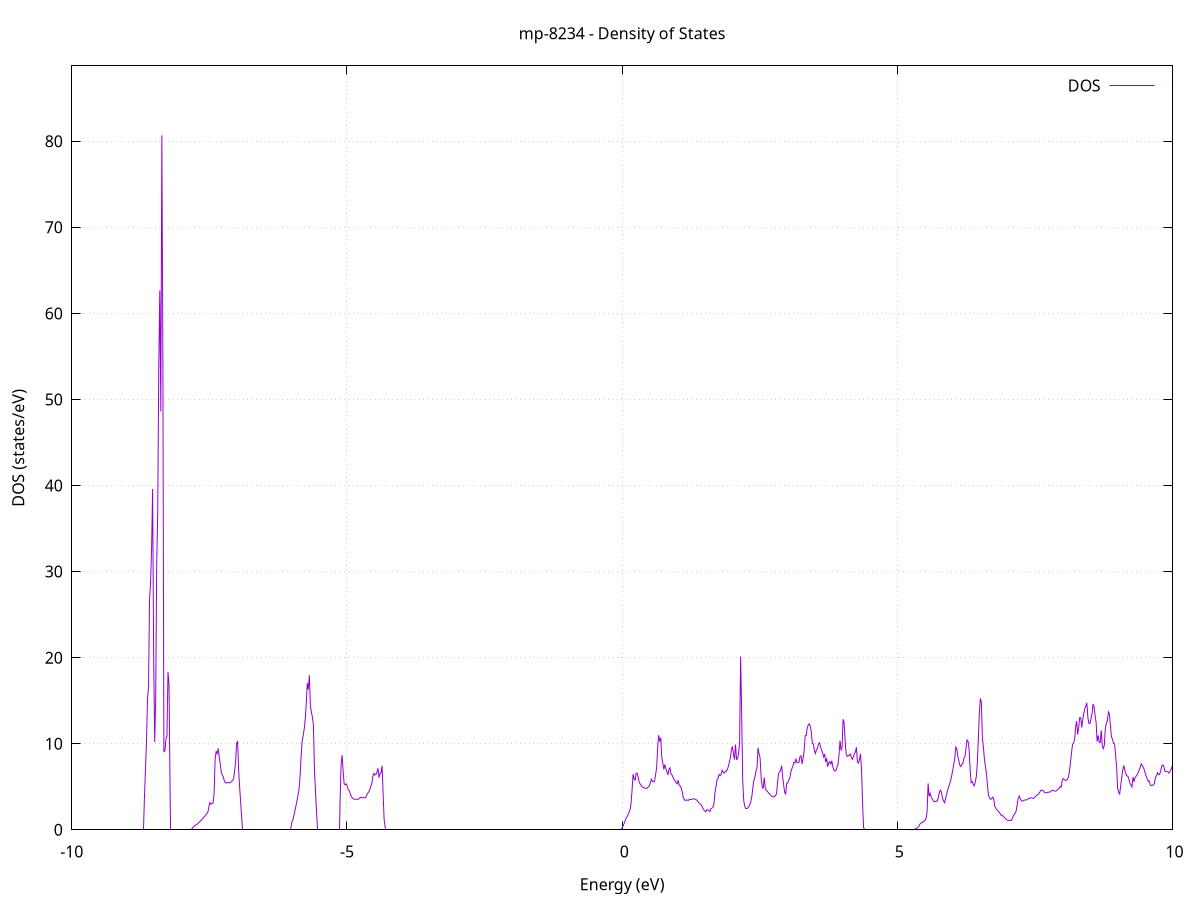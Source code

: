 set title 'mp-8234 - Density of States'
set xlabel 'Energy (eV)'
set ylabel 'DOS (states/eV)'
set grid
set xrange [-10:10]
set yrange [0:88.765]
set xzeroaxis lt -1
set terminal png size 800,600
set output 'mp-8234_dos_gnuplot.png'
plot '-' using 1:2 with lines title 'DOS'
-24.781300 0.000000
-24.762700 0.000000
-24.744100 0.000000
-24.725500 0.000000
-24.706800 0.000000
-24.688200 0.000000
-24.669600 0.000000
-24.651000 0.000000
-24.632400 0.000000
-24.613800 0.000000
-24.595200 0.000000
-24.576500 0.000000
-24.557900 0.000000
-24.539300 0.000000
-24.520700 0.000000
-24.502100 0.000000
-24.483500 0.000000
-24.464900 0.000000
-24.446200 0.000000
-24.427600 0.000000
-24.409000 0.000000
-24.390400 0.000000
-24.371800 0.000000
-24.353200 0.000000
-24.334600 0.000000
-24.315900 0.000000
-24.297300 0.000000
-24.278700 0.000000
-24.260100 0.000000
-24.241500 0.000000
-24.222900 0.000000
-24.204300 0.000000
-24.185600 0.000000
-24.167000 0.000000
-24.148400 0.000000
-24.129800 0.000000
-24.111200 0.000000
-24.092600 0.000000
-24.074000 0.000000
-24.055400 0.000000
-24.036700 0.000000
-24.018100 0.000000
-23.999500 0.000000
-23.980900 0.000000
-23.962300 0.000000
-23.943700 0.000000
-23.925100 0.000000
-23.906400 0.000000
-23.887800 0.000000
-23.869200 0.000000
-23.850600 0.000000
-23.832000 0.000000
-23.813400 0.000000
-23.794800 0.000000
-23.776100 0.000000
-23.757500 0.000000
-23.738900 0.000000
-23.720300 0.000000
-23.701700 0.000000
-23.683100 0.000000
-23.664500 0.000000
-23.645800 0.000000
-23.627200 0.000000
-23.608600 0.000000
-23.590000 0.000000
-23.571400 0.000000
-23.552800 0.000000
-23.534200 0.000000
-23.515500 0.000000
-23.496900 0.000000
-23.478300 0.000000
-23.459700 0.000000
-23.441100 0.000000
-23.422500 0.000000
-23.403900 0.000000
-23.385300 0.000000
-23.366600 0.000000
-23.348000 0.000000
-23.329400 0.000000
-23.310800 0.000000
-23.292200 0.000000
-23.273600 0.000000
-23.255000 0.000000
-23.236300 0.000000
-23.217700 0.000000
-23.199100 0.000000
-23.180500 0.000000
-23.161900 0.000000
-23.143300 0.000000
-23.124700 0.000000
-23.106000 0.000000
-23.087400 464.088800
-23.068800 0.000000
-23.050200 0.000000
-23.031600 0.000000
-23.013000 0.000000
-22.994400 0.000000
-22.975700 0.000000
-22.957100 0.000000
-22.938500 0.000000
-22.919900 0.000000
-22.901300 0.000000
-22.882700 0.000000
-22.864100 0.000000
-22.845400 0.000000
-22.826800 0.000000
-22.808200 0.000000
-22.789600 0.000000
-22.771000 0.000000
-22.752400 0.000000
-22.733800 0.000000
-22.715200 0.000000
-22.696500 0.000000
-22.677900 0.000000
-22.659300 0.000000
-22.640700 0.000000
-22.622100 0.000000
-22.603500 0.000000
-22.584900 0.000000
-22.566200 0.000000
-22.547600 0.000000
-22.529000 0.000000
-22.510400 0.000000
-22.491800 0.000000
-22.473200 0.000000
-22.454600 0.000000
-22.435900 0.000000
-22.417300 0.000000
-22.398700 0.000000
-22.380100 0.000000
-22.361500 0.000000
-22.342900 0.000000
-22.324300 0.000000
-22.305600 0.000000
-22.287000 0.000000
-22.268400 0.000000
-22.249800 0.000000
-22.231200 0.000000
-22.212600 0.000000
-22.194000 0.000000
-22.175300 0.000000
-22.156700 0.000000
-22.138100 0.000000
-22.119500 0.000000
-22.100900 0.000000
-22.082300 0.000000
-22.063700 0.000000
-22.045100 0.000000
-22.026400 0.000000
-22.007800 0.000000
-21.989200 0.000000
-21.970600 0.000000
-21.952000 0.000000
-21.933400 0.000000
-21.914800 0.000000
-21.896100 0.000000
-21.877500 0.000000
-21.858900 0.000000
-21.840300 0.000000
-21.821700 0.000000
-21.803100 0.000000
-21.784500 0.000000
-21.765800 0.000000
-21.747200 0.000000
-21.728600 0.000000
-21.710000 0.000000
-21.691400 0.000000
-21.672800 0.000000
-21.654200 0.000000
-21.635500 0.000000
-21.616900 0.000000
-21.598300 0.000000
-21.579700 0.000000
-21.561100 0.000000
-21.542500 0.000000
-21.523900 0.000000
-21.505200 0.000000
-21.486600 0.000000
-21.468000 0.000000
-21.449400 0.000000
-21.430800 0.000000
-21.412200 0.000000
-21.393600 0.000000
-21.375000 0.000000
-21.356300 0.000000
-21.337700 0.000000
-21.319100 0.000000
-21.300500 0.000000
-21.281900 0.000000
-21.263300 0.000000
-21.244700 0.000000
-21.226000 0.000000
-21.207400 0.000000
-21.188800 0.000000
-21.170200 0.000000
-21.151600 0.000000
-21.133000 0.000000
-21.114400 0.000000
-21.095700 0.000000
-21.077100 0.000000
-21.058500 0.000000
-21.039900 0.000000
-21.021300 0.000000
-21.002700 0.000000
-20.984100 0.000000
-20.965400 0.000000
-20.946800 0.000000
-20.928200 0.000000
-20.909600 0.000000
-20.891000 0.000000
-20.872400 0.000000
-20.853800 0.000000
-20.835100 0.000000
-20.816500 0.000000
-20.797900 0.000000
-20.779300 0.000000
-20.760700 0.000000
-20.742100 0.000000
-20.723500 0.000000
-20.704900 0.000000
-20.686200 0.000000
-20.667600 0.000000
-20.649000 0.000000
-20.630400 0.000000
-20.611800 0.000000
-20.593200 0.000000
-20.574600 0.000000
-20.555900 0.000000
-20.537300 0.000000
-20.518700 0.000000
-20.500100 0.000000
-20.481500 0.000000
-20.462900 0.000000
-20.444300 0.000000
-20.425600 0.000000
-20.407000 0.000000
-20.388400 0.000000
-20.369800 0.000000
-20.351200 0.000000
-20.332600 0.000000
-20.314000 0.000000
-20.295300 0.000000
-20.276700 0.000000
-20.258100 0.000000
-20.239500 0.000000
-20.220900 0.000000
-20.202300 0.000000
-20.183700 0.000000
-20.165000 0.000000
-20.146400 0.000000
-20.127800 0.000000
-20.109200 0.000000
-20.090600 0.000000
-20.072000 0.000000
-20.053400 0.000000
-20.034800 0.000000
-20.016100 0.000000
-19.997500 0.000000
-19.978900 0.000000
-19.960300 0.000000
-19.941700 0.000000
-19.923100 0.000000
-19.904500 0.000000
-19.885800 0.000000
-19.867200 0.000000
-19.848600 0.000000
-19.830000 0.000000
-19.811400 0.000000
-19.792800 0.000000
-19.774200 0.000000
-19.755500 0.000000
-19.736900 0.000000
-19.718300 0.000000
-19.699700 0.000000
-19.681100 0.000000
-19.662500 0.000000
-19.643900 0.000000
-19.625200 0.000000
-19.606600 0.000000
-19.588000 0.000000
-19.569400 0.000000
-19.550800 0.000000
-19.532200 0.000000
-19.513600 0.000000
-19.494900 0.000000
-19.476300 0.000000
-19.457700 0.000000
-19.439100 0.000000
-19.420500 0.000000
-19.401900 0.000000
-19.383300 0.000000
-19.364700 0.000000
-19.346000 0.000000
-19.327400 0.000000
-19.308800 0.000000
-19.290200 0.000000
-19.271600 0.000000
-19.253000 0.000000
-19.234400 0.000000
-19.215700 0.000000
-19.197100 0.000000
-19.178500 0.000000
-19.159900 0.000000
-19.141300 0.000000
-19.122700 0.000000
-19.104100 0.000000
-19.085400 0.000000
-19.066800 0.000000
-19.048200 0.000000
-19.029600 0.000000
-19.011000 0.000000
-18.992400 0.000000
-18.973800 0.000000
-18.955100 0.000000
-18.936500 0.000000
-18.917900 0.000000
-18.899300 0.000000
-18.880700 0.000000
-18.862100 0.000000
-18.843500 0.000000
-18.824800 0.000000
-18.806200 0.000000
-18.787600 0.000000
-18.769000 0.000000
-18.750400 0.000000
-18.731800 0.000000
-18.713200 0.000000
-18.694600 0.000000
-18.675900 0.000000
-18.657300 0.000000
-18.638700 0.000000
-18.620100 0.000000
-18.601500 0.000000
-18.582900 0.000000
-18.564300 0.000000
-18.545600 0.000000
-18.527000 0.000000
-18.508400 0.000000
-18.489800 0.000000
-18.471200 0.000000
-18.452600 0.000000
-18.434000 0.000000
-18.415300 0.000000
-18.396700 0.000000
-18.378100 0.000000
-18.359500 0.000000
-18.340900 0.000000
-18.322300 0.000000
-18.303700 0.000000
-18.285000 0.000000
-18.266400 0.000000
-18.247800 0.000000
-18.229200 0.000000
-18.210600 0.000000
-18.192000 0.000000
-18.173400 0.000000
-18.154700 0.000000
-18.136100 0.000000
-18.117500 0.000000
-18.098900 0.000000
-18.080300 0.000000
-18.061700 0.000000
-18.043100 0.000000
-18.024500 0.000000
-18.005800 0.000000
-17.987200 0.000000
-17.968600 0.000000
-17.950000 0.000000
-17.931400 0.000000
-17.912800 0.000000
-17.894200 0.000000
-17.875500 0.000000
-17.856900 0.000000
-17.838300 0.000000
-17.819700 0.000000
-17.801100 0.000000
-17.782500 0.000000
-17.763900 0.000000
-17.745200 0.000000
-17.726600 0.000000
-17.708000 0.000000
-17.689400 0.000000
-17.670800 0.000000
-17.652200 0.000000
-17.633600 0.000000
-17.614900 0.000000
-17.596300 0.000000
-17.577700 0.000000
-17.559100 0.000000
-17.540500 0.000000
-17.521900 0.000000
-17.503300 0.000000
-17.484600 0.000000
-17.466000 0.000000
-17.447400 0.000000
-17.428800 0.000000
-17.410200 0.000000
-17.391600 0.000000
-17.373000 0.000000
-17.354400 0.000000
-17.335700 0.000000
-17.317100 0.000000
-17.298500 0.000000
-17.279900 0.000000
-17.261300 0.000000
-17.242700 0.000000
-17.224100 0.000000
-17.205400 0.000000
-17.186800 0.000000
-17.168200 0.000000
-17.149600 0.000000
-17.131000 0.000000
-17.112400 0.000000
-17.093800 0.000000
-17.075100 0.000000
-17.056500 0.000000
-17.037900 0.000000
-17.019300 0.000000
-17.000700 0.000000
-16.982100 0.000000
-16.963500 0.000000
-16.944800 0.000000
-16.926200 0.000000
-16.907600 0.000000
-16.889000 0.000000
-16.870400 0.000000
-16.851800 0.000000
-16.833200 0.000000
-16.814500 0.000000
-16.795900 0.000000
-16.777300 0.000000
-16.758700 0.000000
-16.740100 0.000000
-16.721500 0.000000
-16.702900 0.000000
-16.684200 0.000000
-16.665600 0.000000
-16.647000 0.000000
-16.628400 0.000000
-16.609800 0.000000
-16.591200 0.000000
-16.572600 0.000000
-16.554000 0.000000
-16.535300 0.000000
-16.516700 0.000000
-16.498100 0.000000
-16.479500 0.000000
-16.460900 0.000000
-16.442300 0.000000
-16.423700 0.000000
-16.405000 0.000000
-16.386400 0.000000
-16.367800 0.000000
-16.349200 0.000000
-16.330600 0.000000
-16.312000 0.000000
-16.293400 0.000000
-16.274700 0.000000
-16.256100 0.000000
-16.237500 0.000000
-16.218900 0.000000
-16.200300 0.000000
-16.181700 0.000000
-16.163100 0.000000
-16.144400 0.000000
-16.125800 0.000000
-16.107200 0.000000
-16.088600 0.000000
-16.070000 0.000000
-16.051400 0.000000
-16.032800 0.000000
-16.014100 0.000000
-15.995500 0.000000
-15.976900 0.000000
-15.958300 0.000000
-15.939700 0.000000
-15.921100 0.000000
-15.902500 0.000000
-15.883900 0.000000
-15.865200 0.000000
-15.846600 0.000000
-15.828000 0.000000
-15.809400 0.000000
-15.790800 0.000000
-15.772200 0.000000
-15.753600 0.000000
-15.734900 0.000000
-15.716300 0.000000
-15.697700 0.000000
-15.679100 0.000000
-15.660500 0.000000
-15.641900 0.000000
-15.623300 0.000000
-15.604600 0.000000
-15.586000 0.000000
-15.567400 0.000000
-15.548800 0.000000
-15.530200 0.000000
-15.511600 0.000000
-15.493000 0.000000
-15.474300 0.000000
-15.455700 0.000000
-15.437100 0.000000
-15.418500 0.000000
-15.399900 0.000000
-15.381300 0.000000
-15.362700 0.000000
-15.344000 0.000000
-15.325400 0.000000
-15.306800 0.000000
-15.288200 0.000000
-15.269600 0.000000
-15.251000 0.000000
-15.232400 0.000000
-15.213800 0.000000
-15.195100 0.000000
-15.176500 0.000000
-15.157900 0.000000
-15.139300 0.000000
-15.120700 0.000000
-15.102100 0.000000
-15.083500 0.000000
-15.064800 0.000000
-15.046200 0.000000
-15.027600 0.000000
-15.009000 0.000000
-14.990400 0.000000
-14.971800 0.000000
-14.953200 0.000000
-14.934500 0.000000
-14.915900 0.000000
-14.897300 0.000000
-14.878700 0.000000
-14.860100 0.000000
-14.841500 0.000000
-14.822900 0.000000
-14.804200 0.000000
-14.785600 0.000000
-14.767000 0.000000
-14.748400 0.000000
-14.729800 0.000000
-14.711200 0.000000
-14.692600 0.000000
-14.673900 0.000000
-14.655300 0.000000
-14.636700 0.000000
-14.618100 0.000000
-14.599500 0.000000
-14.580900 0.000000
-14.562300 0.000000
-14.543700 0.000000
-14.525000 0.000000
-14.506400 0.000000
-14.487800 0.000000
-14.469200 0.000000
-14.450600 0.000000
-14.432000 0.000000
-14.413400 0.000000
-14.394700 0.000000
-14.376100 0.000000
-14.357500 0.000000
-14.338900 0.000000
-14.320300 0.000000
-14.301700 0.000000
-14.283100 0.000000
-14.264400 0.000000
-14.245800 0.000000
-14.227200 0.000000
-14.208600 0.000000
-14.190000 0.000000
-14.171400 0.000000
-14.152800 0.000000
-14.134100 0.000000
-14.115500 0.000000
-14.096900 0.000000
-14.078300 0.000000
-14.059700 0.000000
-14.041100 0.000000
-14.022500 0.000000
-14.003800 0.000000
-13.985200 0.000000
-13.966600 0.000000
-13.948000 0.000000
-13.929400 0.000000
-13.910800 0.000000
-13.892200 0.000000
-13.873600 0.000000
-13.854900 0.000000
-13.836300 0.000000
-13.817700 0.000000
-13.799100 0.000000
-13.780500 0.000000
-13.761900 0.000000
-13.743300 0.000000
-13.724600 0.000000
-13.706000 0.000000
-13.687400 0.000000
-13.668800 0.000000
-13.650200 0.000000
-13.631600 0.000000
-13.613000 0.000000
-13.594300 0.000000
-13.575700 0.000000
-13.557100 0.000000
-13.538500 0.000000
-13.519900 0.000000
-13.501300 0.000000
-13.482700 0.000000
-13.464000 0.000000
-13.445400 0.000000
-13.426800 0.000000
-13.408200 0.000000
-13.389600 0.000000
-13.371000 0.000000
-13.352400 0.000000
-13.333700 0.000000
-13.315100 0.000000
-13.296500 0.000000
-13.277900 0.000000
-13.259300 0.000000
-13.240700 0.000000
-13.222100 0.000000
-13.203500 0.000000
-13.184800 0.000000
-13.166200 0.000000
-13.147600 0.000000
-13.129000 0.000000
-13.110400 0.000000
-13.091800 0.000000
-13.073200 0.000000
-13.054500 0.000000
-13.035900 0.000000
-13.017300 0.000000
-12.998700 0.000000
-12.980100 0.000000
-12.961500 0.000000
-12.942900 0.000000
-12.924200 0.000000
-12.905600 0.000000
-12.887000 0.000000
-12.868400 0.000000
-12.849800 0.000000
-12.831200 0.000000
-12.812600 0.000000
-12.793900 0.000000
-12.775300 0.000000
-12.756700 0.000000
-12.738100 0.000000
-12.719500 0.000000
-12.700900 0.000000
-12.682300 0.000000
-12.663600 0.000000
-12.645000 0.000000
-12.626400 0.000000
-12.607800 0.000000
-12.589200 0.000000
-12.570600 0.000000
-12.552000 0.000000
-12.533400 0.000000
-12.514700 0.000000
-12.496100 0.000000
-12.477500 0.000000
-12.458900 0.000000
-12.440300 0.000000
-12.421700 0.000000
-12.403100 0.000000
-12.384400 0.000000
-12.365800 0.000000
-12.347200 0.000000
-12.328600 0.000000
-12.310000 0.000000
-12.291400 0.000000
-12.272800 0.000000
-12.254100 0.000000
-12.235500 0.000000
-12.216900 0.000000
-12.198300 0.000000
-12.179700 0.000000
-12.161100 0.000000
-12.142500 0.000000
-12.123800 0.000000
-12.105200 0.000000
-12.086600 0.000000
-12.068000 0.000000
-12.049400 0.000000
-12.030800 0.000000
-12.012200 0.000000
-11.993500 0.000000
-11.974900 0.000000
-11.956300 0.000000
-11.937700 0.000000
-11.919100 0.000000
-11.900500 0.000000
-11.881900 0.000000
-11.863300 0.000000
-11.844600 0.000000
-11.826000 0.000000
-11.807400 0.000000
-11.788800 0.000000
-11.770200 0.000000
-11.751600 0.000000
-11.733000 0.000000
-11.714300 0.000000
-11.695700 0.000000
-11.677100 0.000000
-11.658500 0.000000
-11.639900 0.000000
-11.621300 0.000000
-11.602700 0.000000
-11.584000 0.000000
-11.565400 0.000000
-11.546800 0.000000
-11.528200 0.000000
-11.509600 0.000000
-11.491000 0.000000
-11.472400 0.000000
-11.453700 0.000000
-11.435100 0.000000
-11.416500 0.000000
-11.397900 0.000000
-11.379300 0.000000
-11.360700 0.000000
-11.342100 0.000000
-11.323400 0.000000
-11.304800 0.000000
-11.286200 0.000000
-11.267600 0.000000
-11.249000 0.000000
-11.230400 0.000000
-11.211800 0.000000
-11.193200 0.000000
-11.174500 0.000000
-11.155900 0.000000
-11.137300 0.000000
-11.118700 0.000000
-11.100100 0.000000
-11.081500 0.000000
-11.062900 0.000000
-11.044200 0.000000
-11.025600 0.000000
-11.007000 0.000000
-10.988400 0.000000
-10.969800 0.000000
-10.951200 0.000000
-10.932600 0.000000
-10.913900 0.000000
-10.895300 0.000000
-10.876700 0.000000
-10.858100 0.000000
-10.839500 0.000000
-10.820900 0.000000
-10.802300 0.000000
-10.783600 0.000000
-10.765000 0.000000
-10.746400 0.000000
-10.727800 0.000000
-10.709200 0.000000
-10.690600 0.000000
-10.672000 0.000000
-10.653300 0.000000
-10.634700 0.000000
-10.616100 0.000000
-10.597500 0.000000
-10.578900 0.000000
-10.560300 0.000000
-10.541700 0.000000
-10.523100 0.000000
-10.504400 0.000000
-10.485800 0.000000
-10.467200 0.000000
-10.448600 0.000000
-10.430000 0.000000
-10.411400 0.000000
-10.392800 0.000000
-10.374100 0.000000
-10.355500 0.000000
-10.336900 0.000000
-10.318300 0.000000
-10.299700 0.000000
-10.281100 0.000000
-10.262500 0.000000
-10.243800 0.000000
-10.225200 0.000000
-10.206600 0.000000
-10.188000 0.000000
-10.169400 0.000000
-10.150800 0.000000
-10.132200 0.000000
-10.113500 0.000000
-10.094900 0.000000
-10.076300 0.000000
-10.057700 0.000000
-10.039100 0.000000
-10.020500 0.000000
-10.001900 0.000000
-9.983200 0.000000
-9.964600 0.000000
-9.946000 0.000000
-9.927400 0.000000
-9.908800 0.000000
-9.890200 0.000000
-9.871600 0.000000
-9.852900 0.000000
-9.834300 0.000000
-9.815700 0.000000
-9.797100 0.000000
-9.778500 0.000000
-9.759900 0.000000
-9.741300 0.000000
-9.722700 0.000000
-9.704000 0.000000
-9.685400 0.000000
-9.666800 0.000000
-9.648200 0.000000
-9.629600 0.000000
-9.611000 0.000000
-9.592400 0.000000
-9.573700 0.000000
-9.555100 0.000000
-9.536500 0.000000
-9.517900 0.000000
-9.499300 0.000000
-9.480700 0.000000
-9.462100 0.000000
-9.443400 0.000000
-9.424800 0.000000
-9.406200 0.000000
-9.387600 0.000000
-9.369000 0.000000
-9.350400 0.000000
-9.331800 0.000000
-9.313100 0.000000
-9.294500 0.000000
-9.275900 0.000000
-9.257300 0.000000
-9.238700 0.000000
-9.220100 0.000000
-9.201500 0.000000
-9.182800 0.000000
-9.164200 0.000000
-9.145600 0.000000
-9.127000 0.000000
-9.108400 0.000000
-9.089800 0.000000
-9.071200 0.000000
-9.052600 0.000000
-9.033900 0.000000
-9.015300 0.000000
-8.996700 0.000000
-8.978100 0.000000
-8.959500 0.000000
-8.940900 0.000000
-8.922300 0.000000
-8.903600 0.000000
-8.885000 0.000000
-8.866400 0.000000
-8.847800 0.000000
-8.829200 0.000000
-8.810600 0.000000
-8.792000 0.000000
-8.773300 0.000000
-8.754700 0.000000
-8.736100 0.000000
-8.717500 0.000000
-8.698900 0.000000
-8.680300 3.687300
-8.661700 6.957600
-8.643000 10.120600
-8.624400 15.229500
-8.605800 16.567400
-8.587200 26.792100
-8.568600 28.728600
-8.550000 32.583200
-8.531400 39.601100
-8.512700 20.383300
-8.494100 10.199200
-8.475500 15.299200
-8.456900 30.878500
-8.438300 36.968100
-8.419700 53.636600
-8.401100 62.672400
-8.382500 48.609400
-8.363800 80.695800
-8.345200 55.359600
-8.326600 9.079500
-8.308000 9.166400
-8.289400 10.520500
-8.270800 10.877200
-8.252200 18.349700
-8.233500 16.851800
-8.214900 0.000000
-8.196300 0.000000
-8.177700 0.000000
-8.159100 0.000000
-8.140500 0.000000
-8.121900 0.000000
-8.103200 0.000000
-8.084600 0.000000
-8.066000 0.000000
-8.047400 0.000000
-8.028800 0.000000
-8.010200 0.000000
-7.991600 0.000000
-7.972900 0.000000
-7.954300 0.000000
-7.935700 0.000000
-7.917100 0.000000
-7.898500 0.000000
-7.879900 0.000000
-7.861300 0.000000
-7.842600 0.012800
-7.824000 0.076100
-7.805400 0.192400
-7.786800 0.353100
-7.768200 0.482300
-7.749600 0.556500
-7.731000 0.614700
-7.712400 0.706000
-7.693700 0.825300
-7.675100 0.943400
-7.656500 1.054400
-7.637900 1.165500
-7.619300 1.295000
-7.600700 1.448400
-7.582100 1.597500
-7.563400 1.748000
-7.544800 1.906000
-7.526200 2.083700
-7.507600 2.696300
-7.489000 3.162600
-7.470400 2.960500
-7.451800 3.044200
-7.433100 3.092400
-7.414500 4.200800
-7.395900 8.182500
-7.377300 9.134100
-7.358700 8.834500
-7.340100 9.455100
-7.321500 8.521900
-7.302800 7.649100
-7.284200 6.726500
-7.265600 6.344200
-7.247000 6.155100
-7.228400 5.695500
-7.209800 5.443700
-7.191200 5.457500
-7.172500 5.480400
-7.153900 5.479200
-7.135300 5.451200
-7.116700 5.505200
-7.098100 5.621100
-7.079500 5.712500
-7.060900 5.899500
-7.042300 6.827500
-7.023600 7.892000
-7.005000 10.098700
-6.986400 10.249900
-6.967800 6.803200
-6.949200 4.850700
-6.930600 3.085000
-6.912000 1.334000
-6.893300 0.000000
-6.874700 0.000000
-6.856100 0.000000
-6.837500 0.000000
-6.818900 0.000000
-6.800300 0.000000
-6.781700 0.000000
-6.763000 0.000000
-6.744400 0.000000
-6.725800 0.000000
-6.707200 0.000000
-6.688600 0.000000
-6.670000 0.000000
-6.651400 0.000000
-6.632700 0.000000
-6.614100 0.000000
-6.595500 0.000000
-6.576900 0.000000
-6.558300 0.000000
-6.539700 0.000000
-6.521100 0.000000
-6.502400 0.000000
-6.483800 0.000000
-6.465200 0.000000
-6.446600 0.000000
-6.428000 0.000000
-6.409400 0.000000
-6.390800 0.000000
-6.372200 0.000000
-6.353500 0.000000
-6.334900 0.000000
-6.316300 0.000000
-6.297700 0.000000
-6.279100 0.000000
-6.260500 0.000000
-6.241900 0.000000
-6.223200 0.000000
-6.204600 0.000000
-6.186000 0.000000
-6.167400 0.000000
-6.148800 0.000000
-6.130200 0.000000
-6.111600 0.000000
-6.092900 0.000000
-6.074300 0.000000
-6.055700 0.000000
-6.037100 0.000000
-6.018500 0.000000
-5.999900 0.919400
-5.981300 1.198500
-5.962600 1.701800
-5.944000 2.259500
-5.925400 2.834000
-5.906800 3.408300
-5.888200 4.044100
-5.869600 4.786500
-5.851000 6.272200
-5.832300 8.653000
-5.813700 10.351800
-5.795100 10.962400
-5.776500 11.734400
-5.757900 12.870000
-5.739300 14.700800
-5.720700 17.053600
-5.702100 16.283500
-5.683400 17.973800
-5.664800 14.437400
-5.646200 13.666200
-5.627600 13.073900
-5.609000 12.124000
-5.590400 6.865400
-5.571800 4.424800
-5.553100 2.107900
-5.534500 0.000000
-5.515900 0.000000
-5.497300 0.000000
-5.478700 0.000000
-5.460100 0.000000
-5.441500 0.000000
-5.422800 0.000000
-5.404200 0.000000
-5.385600 0.000000
-5.367000 0.000000
-5.348400 0.000000
-5.329800 0.000000
-5.311200 0.000000
-5.292500 0.000000
-5.273900 0.000000
-5.255300 0.000000
-5.236700 0.000000
-5.218100 0.000000
-5.199500 0.000000
-5.180900 0.000000
-5.162200 0.000000
-5.143600 0.000000
-5.125000 3.356600
-5.106400 7.642500
-5.087800 8.671100
-5.069200 6.743400
-5.050600 5.322400
-5.032000 5.239900
-5.013300 5.338000
-4.994700 5.031100
-4.976100 4.641900
-4.957500 4.545300
-4.938900 4.177200
-4.920300 3.864200
-4.901700 3.705500
-4.883000 3.603600
-4.864400 3.544600
-4.845800 3.545900
-4.827200 3.547300
-4.808600 3.548600
-4.790000 3.549900
-4.771400 3.691800
-4.752700 3.779000
-4.734100 3.739200
-4.715500 3.730900
-4.696900 3.730100
-4.678300 3.729400
-4.659700 3.728800
-4.641100 4.056500
-4.622400 4.252100
-4.603800 4.409100
-4.585200 4.666000
-4.566600 5.047400
-4.548000 5.384700
-4.529400 6.202100
-4.510800 6.558800
-4.492100 6.354000
-4.473500 6.423900
-4.454900 6.712500
-4.436300 7.137100
-4.417700 6.050900
-4.399100 6.516700
-4.380500 6.610200
-4.361900 7.435800
-4.343200 4.177600
-4.324600 1.158000
-4.306000 0.000000
-4.287400 0.000000
-4.268800 0.000000
-4.250200 0.000000
-4.231600 0.000000
-4.212900 0.000000
-4.194300 0.000000
-4.175700 0.000000
-4.157100 0.000000
-4.138500 0.000000
-4.119900 0.000000
-4.101300 0.000000
-4.082600 0.000000
-4.064000 0.000000
-4.045400 0.000000
-4.026800 0.000000
-4.008200 0.000000
-3.989600 0.000000
-3.971000 0.000000
-3.952300 0.000000
-3.933700 0.000000
-3.915100 0.000000
-3.896500 0.000000
-3.877900 0.000000
-3.859300 0.000000
-3.840700 0.000000
-3.822000 0.000000
-3.803400 0.000000
-3.784800 0.000000
-3.766200 0.000000
-3.747600 0.000000
-3.729000 0.000000
-3.710400 0.000000
-3.691800 0.000000
-3.673100 0.000000
-3.654500 0.000000
-3.635900 0.000000
-3.617300 0.000000
-3.598700 0.000000
-3.580100 0.000000
-3.561500 0.000000
-3.542800 0.000000
-3.524200 0.000000
-3.505600 0.000000
-3.487000 0.000000
-3.468400 0.000000
-3.449800 0.000000
-3.431200 0.000000
-3.412500 0.000000
-3.393900 0.000000
-3.375300 0.000000
-3.356700 0.000000
-3.338100 0.000000
-3.319500 0.000000
-3.300900 0.000000
-3.282200 0.000000
-3.263600 0.000000
-3.245000 0.000000
-3.226400 0.000000
-3.207800 0.000000
-3.189200 0.000000
-3.170600 0.000000
-3.151900 0.000000
-3.133300 0.000000
-3.114700 0.000000
-3.096100 0.000000
-3.077500 0.000000
-3.058900 0.000000
-3.040300 0.000000
-3.021700 0.000000
-3.003000 0.000000
-2.984400 0.000000
-2.965800 0.000000
-2.947200 0.000000
-2.928600 0.000000
-2.910000 0.000000
-2.891400 0.000000
-2.872700 0.000000
-2.854100 0.000000
-2.835500 0.000000
-2.816900 0.000000
-2.798300 0.000000
-2.779700 0.000000
-2.761100 0.000000
-2.742400 0.000000
-2.723800 0.000000
-2.705200 0.000000
-2.686600 0.000000
-2.668000 0.000000
-2.649400 0.000000
-2.630800 0.000000
-2.612100 0.000000
-2.593500 0.000000
-2.574900 0.000000
-2.556300 0.000000
-2.537700 0.000000
-2.519100 0.000000
-2.500500 0.000000
-2.481800 0.000000
-2.463200 0.000000
-2.444600 0.000000
-2.426000 0.000000
-2.407400 0.000000
-2.388800 0.000000
-2.370200 0.000000
-2.351500 0.000000
-2.332900 0.000000
-2.314300 0.000000
-2.295700 0.000000
-2.277100 0.000000
-2.258500 0.000000
-2.239900 0.000000
-2.221300 0.000000
-2.202600 0.000000
-2.184000 0.000000
-2.165400 0.000000
-2.146800 0.000000
-2.128200 0.000000
-2.109600 0.000000
-2.091000 0.000000
-2.072300 0.000000
-2.053700 0.000000
-2.035100 0.000000
-2.016500 0.000000
-1.997900 0.000000
-1.979300 0.000000
-1.960700 0.000000
-1.942000 0.000000
-1.923400 0.000000
-1.904800 0.000000
-1.886200 0.000000
-1.867600 0.000000
-1.849000 0.000000
-1.830400 0.000000
-1.811700 0.000000
-1.793100 0.000000
-1.774500 0.000000
-1.755900 0.000000
-1.737300 0.000000
-1.718700 0.000000
-1.700100 0.000000
-1.681400 0.000000
-1.662800 0.000000
-1.644200 0.000000
-1.625600 0.000000
-1.607000 0.000000
-1.588400 0.000000
-1.569800 0.000000
-1.551200 0.000000
-1.532500 0.000000
-1.513900 0.000000
-1.495300 0.000000
-1.476700 0.000000
-1.458100 0.000000
-1.439500 0.000000
-1.420900 0.000000
-1.402200 0.000000
-1.383600 0.000000
-1.365000 0.000000
-1.346400 0.000000
-1.327800 0.000000
-1.309200 0.000000
-1.290600 0.000000
-1.271900 0.000000
-1.253300 0.000000
-1.234700 0.000000
-1.216100 0.000000
-1.197500 0.000000
-1.178900 0.000000
-1.160300 0.000000
-1.141600 0.000000
-1.123000 0.000000
-1.104400 0.000000
-1.085800 0.000000
-1.067200 0.000000
-1.048600 0.000000
-1.030000 0.000000
-1.011300 0.000000
-0.992700 0.000000
-0.974100 0.000000
-0.955500 0.000000
-0.936900 0.000000
-0.918300 0.000000
-0.899700 0.000000
-0.881100 0.000000
-0.862400 0.000000
-0.843800 0.000000
-0.825200 0.000000
-0.806600 0.000000
-0.788000 0.000000
-0.769400 0.000000
-0.750800 0.000000
-0.732100 0.000000
-0.713500 0.000000
-0.694900 0.000000
-0.676300 0.000000
-0.657700 0.000000
-0.639100 0.000000
-0.620500 0.000000
-0.601800 0.000000
-0.583200 0.000000
-0.564600 0.000000
-0.546000 0.000000
-0.527400 0.000000
-0.508800 0.000000
-0.490200 0.000000
-0.471500 0.000000
-0.452900 0.000000
-0.434300 0.000000
-0.415700 0.000000
-0.397100 0.000000
-0.378500 0.000000
-0.359900 0.000000
-0.341200 0.000000
-0.322600 0.000000
-0.304000 0.000000
-0.285400 0.000000
-0.266800 0.000000
-0.248200 0.000000
-0.229600 0.000000
-0.211000 0.000000
-0.192300 0.000000
-0.173700 0.000000
-0.155100 0.000000
-0.136500 0.000000
-0.117900 0.000000
-0.099300 0.000000
-0.080700 0.000000
-0.062000 0.000000
-0.043400 0.000000
-0.024800 0.000000
-0.006200 0.114500
0.012400 0.386200
0.031000 0.658800
0.049600 0.987100
0.068300 1.291600
0.086900 1.502900
0.105500 1.731900
0.124100 1.994100
0.142700 2.331100
0.161300 3.050800
0.179900 4.564800
0.198600 6.457500
0.217200 5.906100
0.235800 5.768700
0.254400 6.578000
0.273000 6.576000
0.291600 6.101400
0.310200 5.515400
0.328900 5.305700
0.347500 5.163500
0.366100 4.949500
0.384700 4.942500
0.403300 4.882900
0.421900 4.818900
0.440500 4.811700
0.459100 4.863100
0.477800 5.008200
0.496400 5.136400
0.515000 5.544200
0.533600 5.883900
0.552200 5.605300
0.570800 5.578400
0.589400 5.643100
0.608100 6.405800
0.626700 7.224800
0.645300 9.574300
0.663900 10.987200
0.682500 10.258100
0.701100 10.690000
0.719700 8.447300
0.738400 7.755200
0.757000 7.013000
0.775600 7.581900
0.794200 7.080400
0.812800 6.758900
0.831400 6.385900
0.850000 6.997900
0.868700 7.196800
0.887300 6.464100
0.905900 6.373200
0.924500 6.106500
0.943100 5.842000
0.961700 5.654800
0.980300 5.458700
0.999000 5.336600
1.017600 5.762400
1.036200 5.228000
1.054800 5.085300
1.073400 4.860100
1.092000 4.384900
1.110600 3.785600
1.129200 3.503700
1.147900 3.396900
1.166500 3.484300
1.185100 3.431200
1.203700 3.412600
1.222300 3.538000
1.240900 3.511100
1.259500 3.562600
1.278200 3.553900
1.296800 3.606700
1.315400 3.580300
1.334000 3.524700
1.352600 3.463400
1.371200 3.308800
1.389800 3.140100
1.408500 3.070900
1.427100 2.986000
1.445700 2.766900
1.464300 2.527400
1.482900 2.329200
1.501500 2.203700
1.520100 2.081400
1.538800 2.326300
1.557400 2.309600
1.576000 2.234800
1.594600 2.129400
1.613200 2.451900
1.631800 2.515400
1.650400 2.607100
1.669100 3.079500
1.687700 4.382700
1.706300 5.054400
1.724900 5.816900
1.743500 5.959700
1.762100 6.425800
1.780700 6.286600
1.799300 6.434500
1.818000 6.926200
1.836600 6.677300
1.855200 6.589500
1.873800 6.778300
1.892400 6.800300
1.911000 7.004700
1.929600 7.345100
1.948300 7.900400
1.966900 8.349500
1.985500 9.330600
2.004100 9.680000
2.022700 8.801500
2.041300 8.163700
2.059900 9.909300
2.078600 8.180400
2.097200 8.241500
2.115800 8.859100
2.134400 10.153800
2.153000 20.124900
2.171600 13.651100
2.190200 5.812900
2.208900 3.412300
2.227500 2.720900
2.246100 2.477300
2.264700 2.465600
2.283300 2.527900
2.301900 2.690300
2.320500 2.939900
2.339200 3.310300
2.357800 3.939100
2.376400 4.974300
2.395000 5.748500
2.413600 6.184900
2.432200 6.824300
2.450800 7.194600
2.469400 9.525800
2.488100 8.822300
2.506700 8.334300
2.525300 6.099100
2.543900 5.059300
2.562500 4.761200
2.581100 6.081500
2.599700 4.921300
2.618400 4.569600
2.637000 4.483600
2.655600 4.324300
2.674200 4.185200
2.692800 4.047000
2.711400 3.933500
2.730000 3.842000
2.748700 3.839700
2.767300 3.856600
2.785900 3.981800
2.804500 4.162300
2.823100 5.428100
2.841700 6.521800
2.860300 6.705600
2.879000 6.883500
2.897600 7.450500
2.916200 6.143900
2.934800 5.229000
2.953400 4.332200
2.972000 4.152700
2.990600 5.399900
3.009300 5.428400
3.027900 5.778000
3.046500 5.984600
3.065100 6.747400
3.083700 7.080300
3.102300 7.417500
3.120900 7.832900
3.139500 7.754900
3.158200 8.261300
3.176800 7.798900
3.195400 7.796200
3.214000 7.851400
3.232600 8.524700
3.251200 8.604600
3.269800 7.639800
3.288500 8.319500
3.307100 9.175300
3.325700 10.951100
3.344300 10.944200
3.362900 11.767800
3.381500 12.196800
3.400100 12.313200
3.418800 12.011000
3.437400 11.336400
3.456000 10.036300
3.474600 9.989000
3.493200 9.197600
3.511800 8.864700
3.530400 9.305400
3.549100 9.449900
3.567700 9.990600
3.586300 10.106500
3.604900 9.670300
3.623500 9.268800
3.642100 8.973400
3.660700 8.465700
3.679400 8.792600
3.698000 7.878700
3.716600 8.294400
3.735200 7.330100
3.753800 7.813700
3.772400 7.913500
3.791000 7.634300
3.809600 8.026800
3.828300 7.315100
3.846900 6.938500
3.865500 6.819400
3.884100 6.875000
3.902700 7.287500
3.921300 7.581000
3.939900 8.617200
3.958600 10.358900
3.977200 9.212800
3.995800 9.590800
4.014400 12.843400
4.033000 12.471300
4.051600 10.356900
4.070200 8.857600
4.088900 8.522100
4.107500 8.612000
4.126100 8.640200
4.144700 8.811800
4.163300 8.434000
4.181900 8.176600
4.200500 8.460600
4.219200 8.836500
4.237800 9.006100
4.256400 9.590300
4.275000 7.860800
4.293600 7.751700
4.312200 8.125500
4.330800 8.826800
4.349500 7.025200
4.368100 3.179600
4.386700 0.235400
4.405300 0.078200
4.423900 0.007200
4.442500 0.000000
4.461100 0.000000
4.479800 0.000000
4.498400 0.000000
4.517000 0.000000
4.535600 0.000000
4.554200 0.000000
4.572800 0.000000
4.591400 0.000000
4.610000 0.000000
4.628700 0.000000
4.647300 0.000000
4.665900 0.000000
4.684500 0.000000
4.703100 0.000000
4.721700 0.000000
4.740300 0.000000
4.759000 0.000000
4.777600 0.000000
4.796200 0.000000
4.814800 0.000000
4.833400 0.000000
4.852000 0.000000
4.870600 0.000000
4.889300 0.000000
4.907900 0.000000
4.926500 0.000000
4.945100 0.000000
4.963700 0.000000
4.982300 0.000000
5.000900 0.000000
5.019600 0.000000
5.038200 0.000000
5.056800 0.000000
5.075400 0.000000
5.094000 0.000000
5.112600 0.000000
5.131200 0.000000
5.149900 0.000000
5.168500 0.000000
5.187100 0.000000
5.205700 0.000000
5.224300 0.000000
5.242900 0.000000
5.261500 0.001200
5.280100 0.011800
5.298800 0.033700
5.317400 0.066700
5.336000 0.112700
5.354600 0.181300
5.373200 0.273600
5.391800 0.389600
5.410400 0.657400
5.429100 0.778700
5.447700 0.847100
5.466300 0.925300
5.484900 0.965200
5.503500 1.114600
5.522100 1.308500
5.540700 2.062700
5.559400 5.390400
5.578000 3.895000
5.596600 4.220000
5.615200 3.790800
5.633800 3.588500
5.652400 3.412300
5.671000 3.256200
5.689700 3.283100
5.708300 3.292800
5.726900 3.382700
5.745500 3.767700
5.764100 4.327100
5.782700 4.609600
5.801300 4.390500
5.820000 3.706000
5.838600 3.390100
5.857200 3.149000
5.875800 3.549400
5.894400 4.057600
5.913000 4.555000
5.931600 4.952300
5.950200 5.327900
5.968900 5.721700
5.987500 6.266600
6.006100 6.904200
6.024700 7.573200
6.043300 8.299600
6.061900 9.615700
6.080500 9.407000
6.099200 8.522500
6.117800 8.029700
6.136400 7.490500
6.155000 7.351800
6.173600 7.594600
6.192200 7.723400
6.210800 8.344300
6.229500 8.526000
6.248100 9.522000
6.266700 10.437200
6.285300 10.287400
6.303900 9.374300
6.322500 7.026700
6.341100 5.480800
6.359800 5.615600
6.378400 5.295200
6.397000 5.092900
6.415600 5.510400
6.434200 6.139100
6.452800 7.587500
6.471400 10.521200
6.490100 13.443300
6.508700 15.259900
6.527300 14.787100
6.545900 10.675400
6.564500 9.602100
6.583100 8.175600
6.601700 7.305900
6.620300 6.516100
6.639000 5.100700
6.657600 3.964400
6.676200 3.704800
6.694800 3.542000
6.713400 3.600700
6.732000 3.785000
6.750600 3.622200
6.769300 2.745600
6.787900 2.532900
6.806500 2.349600
6.825100 2.205800
6.843700 2.067600
6.862300 1.944900
6.880900 1.697900
6.899600 1.719500
6.918200 1.603800
6.936800 1.479000
6.955400 1.371200
6.974000 1.256600
6.992600 1.141100
7.011200 1.104100
7.029900 1.083700
7.048500 1.076000
7.067100 1.072900
7.085700 1.250100
7.104300 1.563300
7.122900 1.763700
7.141500 1.948900
7.160200 2.200200
7.178800 2.970000
7.197400 3.687300
7.216000 3.925800
7.234600 3.592900
7.253200 3.359800
7.271800 3.321200
7.290400 3.384600
7.309100 3.447300
7.327700 3.471000
7.346300 3.474400
7.364900 3.507600
7.383500 3.631900
7.402100 3.642000
7.420700 3.727200
7.439400 3.695600
7.458000 3.651200
7.476600 3.645500
7.495200 3.772900
7.513800 3.904400
7.532400 3.979200
7.551000 4.084900
7.569700 4.207100
7.588300 4.367600
7.606900 4.584800
7.625500 4.613200
7.644100 4.579400
7.662700 4.441700
7.681300 4.307300
7.700000 4.287100
7.718600 4.312800
7.737200 4.349900
7.755800 4.381800
7.774400 4.385900
7.793000 4.493800
7.811600 4.594000
7.830300 4.586700
7.848900 4.511900
7.867500 4.481000
7.886100 4.511800
7.904700 4.611900
7.923300 4.722300
7.941900 4.821400
7.960500 5.032300
7.979200 4.966100
7.997800 5.814200
8.016400 5.946700
8.035000 5.818900
8.053600 5.740200
8.072200 5.747300
8.090800 5.859400
8.109500 6.122400
8.128100 6.845700
8.146700 7.815700
8.165300 8.963800
8.183900 9.909700
8.202500 10.116500
8.221100 10.448900
8.239800 11.960900
8.258400 12.625500
8.277000 11.061600
8.295600 11.920000
8.314200 13.032100
8.332800 13.017100
8.351400 11.884700
8.370100 12.857200
8.388700 13.524300
8.407300 14.073100
8.425900 14.393900
8.444500 14.743900
8.463100 12.995800
8.481700 12.352900
8.500400 12.365700
8.519000 12.883700
8.537600 13.481400
8.556200 14.618200
8.574800 14.312800
8.593400 13.302900
8.612000 12.470300
8.630600 10.248800
8.649300 10.968000
8.667900 10.175200
8.686500 10.140500
8.705100 11.555300
8.723700 9.807200
8.742300 9.431200
8.760900 9.813900
8.779600 11.734700
8.798200 12.406300
8.816800 12.689400
8.835400 13.706000
8.854000 13.469900
8.872600 12.102700
8.891200 10.793300
8.909900 10.523300
8.928500 10.048300
8.947100 9.991700
8.965700 8.726100
8.984300 7.350700
9.002900 4.848200
9.021500 4.369600
9.040200 4.158000
9.058800 5.134800
9.077400 6.062800
9.096000 6.933600
9.114600 7.476400
9.133200 6.944200
9.151800 6.516300
9.170500 6.250200
9.189100 6.240600
9.207700 5.868200
9.226300 5.409600
9.244900 5.223400
9.263500 4.976600
9.282100 6.117500
9.300700 5.644500
9.319400 6.049600
9.338000 6.221300
9.356600 6.392700
9.375200 6.644300
9.393800 6.935900
9.412400 7.228100
9.431000 7.657800
9.449700 7.494300
9.468300 7.268500
9.486900 6.977900
9.505500 6.530800
9.524100 6.197000
9.542700 5.904100
9.561300 5.616300
9.580000 5.669300
9.598600 5.179800
9.617200 5.119000
9.635800 5.151000
9.654400 5.258800
9.673000 5.401800
9.691600 6.111900
9.710300 6.291900
9.728900 6.633300
9.747500 6.405000
9.766100 6.427200
9.784700 6.825700
9.803300 7.364500
9.821900 7.546200
9.840600 7.405300
9.859200 6.833900
9.877800 6.768500
9.896400 6.755800
9.915000 6.742500
9.933600 6.597900
9.952200 6.766500
9.970800 6.954500
9.989500 7.279300
10.008100 7.596900
10.026700 8.914000
10.045300 7.970300
10.063900 8.139200
10.082500 8.106000
10.101100 7.721700
10.119800 7.647000
10.138400 7.050600
10.157000 6.417600
10.175600 5.643300
10.194200 4.754100
10.212800 4.429300
10.231400 4.017700
10.250100 3.801000
10.268700 3.734900
10.287300 3.801700
10.305900 3.847400
10.324500 4.159600
10.343100 4.128100
10.361700 3.622700
10.380400 3.353900
10.399000 2.797400
10.417600 2.609600
10.436200 2.570100
10.454800 2.543700
10.473400 2.479100
10.492000 2.449700
10.510700 2.520400
10.529300 2.551300
10.547900 2.605900
10.566500 2.594100
10.585100 2.138500
10.603700 1.651100
10.622300 1.300300
10.640900 0.917900
10.659600 0.605500
10.678200 0.354900
10.696800 0.217200
10.715400 0.120900
10.734000 0.043900
10.752600 0.002000
10.771200 0.000000
10.789900 0.000000
10.808500 0.000000
10.827100 0.000000
10.845700 0.000000
10.864300 0.000000
10.882900 0.000000
10.901500 0.000000
10.920200 0.000000
10.938800 0.000000
10.957400 0.000000
10.976000 0.000000
10.994600 0.000000
11.013200 0.000000
11.031800 0.000000
11.050500 0.000000
11.069100 0.000000
11.087700 0.000000
11.106300 0.000000
11.124900 0.000000
11.143500 0.000000
11.162100 0.000000
11.180800 0.000000
11.199400 0.000000
11.218000 0.000000
11.236600 0.000000
11.255200 0.000000
11.273800 0.000000
11.292400 0.000000
11.311000 0.000000
11.329700 0.000000
11.348300 0.000000
11.366900 0.000000
11.385500 0.000000
11.404100 0.000000
11.422700 0.000000
11.441300 0.000000
11.460000 0.000000
11.478600 0.000000
11.497200 0.000000
11.515800 0.000000
11.534400 0.000000
11.553000 0.000000
11.571600 0.000000
11.590300 0.000000
11.608900 0.000000
11.627500 0.000000
11.646100 0.000000
11.664700 0.000000
11.683300 0.000000
11.701900 0.000000
11.720600 0.000000
11.739200 0.000000
11.757800 0.000000
11.776400 0.000000
11.795000 0.000000
11.813600 0.000000
11.832200 0.000000
11.850900 0.000000
11.869500 0.000000
11.888100 0.000000
11.906700 0.000000
11.925300 0.000000
11.943900 0.000000
11.962500 0.000000
11.981200 0.000000
11.999800 0.000000
12.018400 0.000000
12.037000 0.000000
12.055600 0.000000
12.074200 0.000000
12.092800 0.000000
12.111400 0.000000
12.130100 0.000000
12.148700 0.000000
12.167300 0.000000
12.185900 0.000000
12.204500 0.000000
12.223100 0.000000
12.241700 0.000000
12.260400 0.000000
12.279000 0.000000
12.297600 0.000000
12.316200 0.000000
12.334800 0.000000
12.353400 0.000000
12.372000 0.000000
12.390700 0.000000
12.409300 0.000000
12.427900 0.000000
12.446500 0.000000
e
